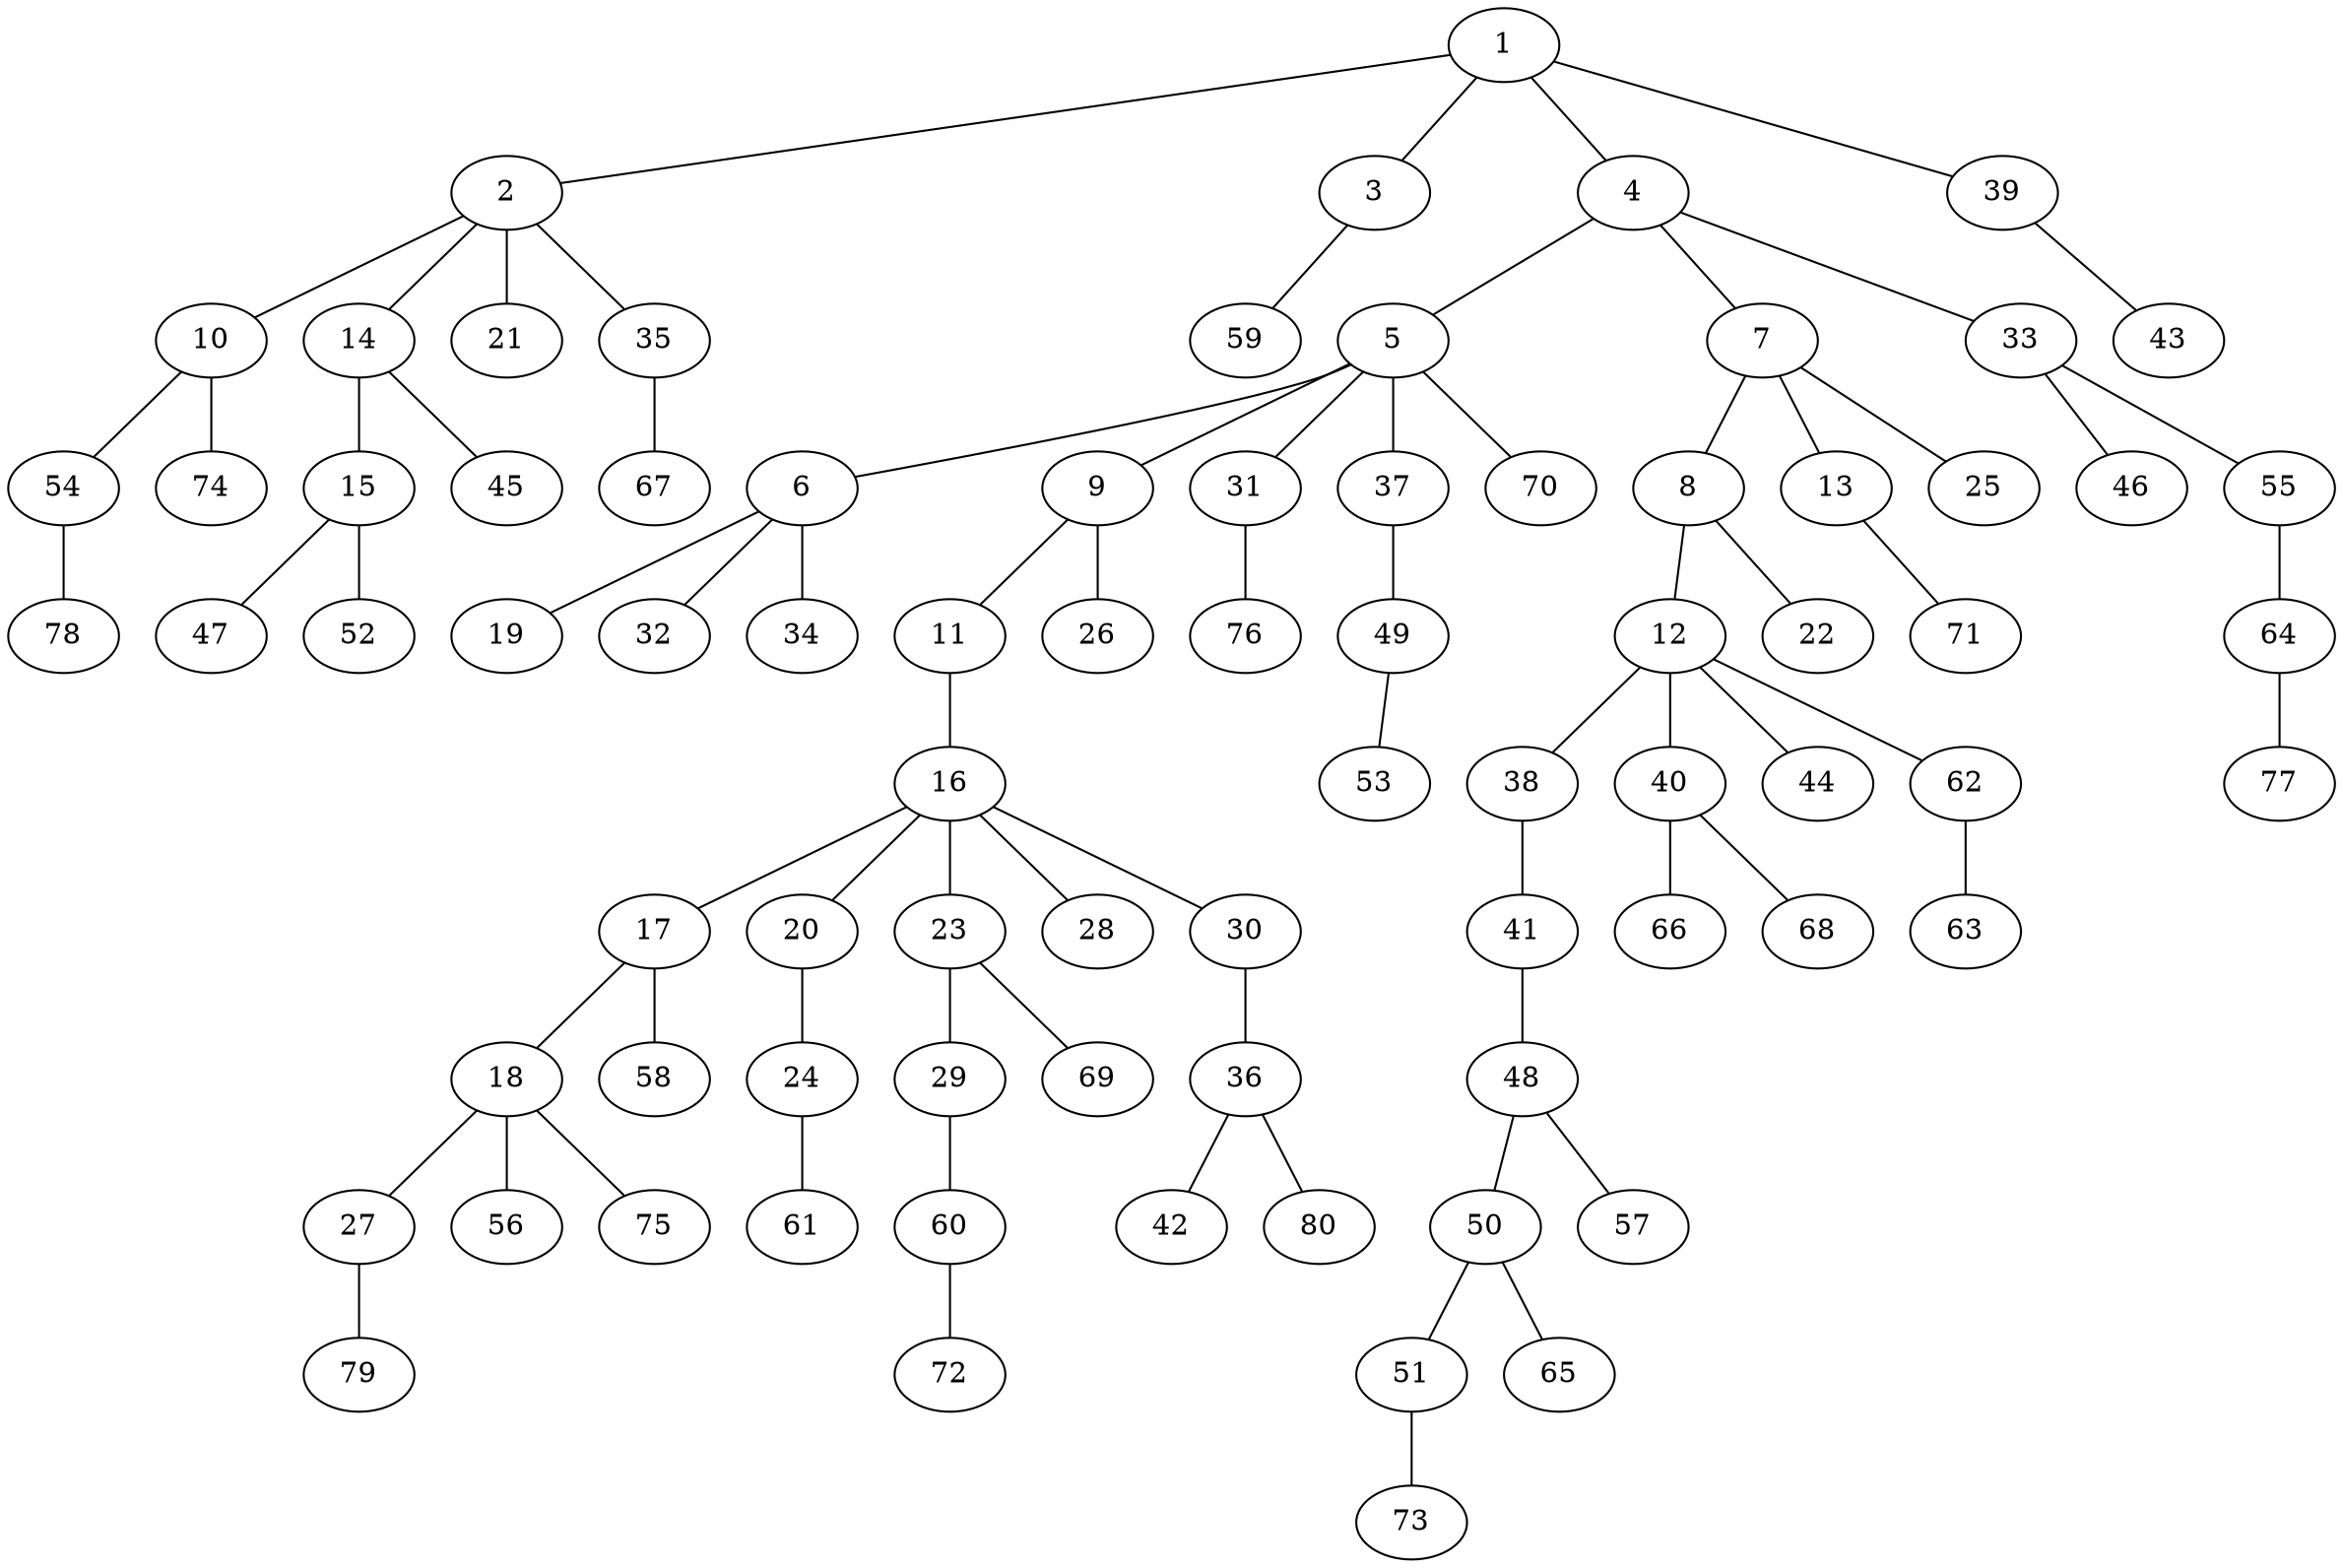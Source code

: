 graph graphname {1--2
1--3
1--4
1--39
2--10
2--14
2--21
2--35
3--59
4--5
4--7
4--33
5--6
5--9
5--31
5--37
5--70
6--19
6--32
6--34
7--8
7--13
7--25
8--12
8--22
9--11
9--26
10--54
10--74
11--16
12--38
12--40
12--44
12--62
13--71
14--15
14--45
15--47
15--52
16--17
16--20
16--23
16--28
16--30
17--18
17--58
18--27
18--56
18--75
20--24
23--29
23--69
24--61
27--79
29--60
30--36
31--76
33--46
33--55
35--67
36--42
36--80
37--49
38--41
39--43
40--66
40--68
41--48
48--50
48--57
49--53
50--51
50--65
51--73
54--78
55--64
60--72
62--63
64--77
}